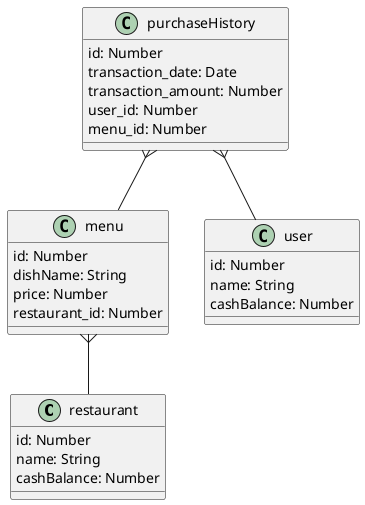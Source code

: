 @startuml

class restaurant {
    id: Number
    name: String
    cashBalance: Number
}

class menu {
    id: Number
    dishName: String
    price: Number
    restaurant_id: Number
}

class user {
    id: Number
    name: String
    cashBalance: Number
}

class purchaseHistory {
    id: Number    
    transaction_date: Date
    transaction_amount: Number
    user_id: Number    
    menu_id: Number
}

menu }-- restaurant
purchaseHistory }-- user
purchaseHistory }-- menu

@enduml
